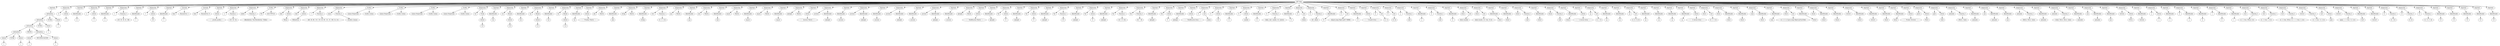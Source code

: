 digraph AST {
nodo1 [label="AST_Raiz"];
nodo2 [label="Imprimir"];
nodo1 -> nodo2;
nodo3 [label="Aritmetica"];
nodo2 -> nodo3;
nodo4 [label="Aritmetica"];
nodo3 -> nodo4;
nodo5 [label="Aritmetica"];
nodo4 -> nodo5;
nodo6 [label="Aritmetica"];
nodo5 -> nodo6;
nodo7 [label="Literal"];
nodo6 -> nodo7;
nodo8 [label="1"];
nodo7 -> nodo8;
nodo9 [label="SUMA"];
nodo6 -> nodo9;
nodo10 [label="Literal"];
nodo6 -> nodo10;
nodo11 [label="1"];
nodo10 -> nodo11;
nodo12 [label="RESTA"];
nodo5 -> nodo12;
nodo13 [label="Aritmetica"];
nodo5 -> nodo13;
nodo14 [label="Literal"];
nodo13 -> nodo14;
nodo15 [label="1"];
nodo14 -> nodo15;
nodo16 [label="MULTIPLICACION"];
nodo13 -> nodo16;
nodo17 [label="Literal"];
nodo13 -> nodo17;
nodo18 [label="1"];
nodo17 -> nodo18;
nodo19 [label="SUMA"];
nodo4 -> nodo19;
nodo20 [label="Literal"];
nodo4 -> nodo20;
nodo21 [label="1"];
nodo20 -> nodo21;
nodo22 [label="SUMA"];
nodo3 -> nodo22;
nodo23 [label="Literal"];
nodo3 -> nodo23;
nodo24 [label="1"];
nodo23 -> nodo24;
nodo25 [label="Asignacion"];
nodo1 -> nodo25;
nodo26 [label="d"];
nodo25 -> nodo26;
nodo27 [label="Literal"];
nodo25 -> nodo27;
nodo28 [label="2"];
nodo27 -> nodo28;
nodo29 [label="Imprimir"];
nodo1 -> nodo29;
nodo30 [label="Identificador"];
nodo29 -> nodo30;
nodo31 [label="d"];
nodo30 -> nodo31;
nodo32 [label="Asignacion"];
nodo1 -> nodo32;
nodo33 [label="a"];
nodo32 -> nodo33;
nodo34 [label="Literal"];
nodo32 -> nodo34;
nodo35 [label="3"];
nodo34 -> nodo35;
nodo36 [label="Imprimir"];
nodo1 -> nodo36;
nodo37 [label="Identificador"];
nodo36 -> nodo37;
nodo38 [label="a"];
nodo37 -> nodo38;
nodo39 [label="Asignacion"];
nodo1 -> nodo39;
nodo40 [label="v"];
nodo39 -> nodo40;
nodo41 [label="Funcion_C"];
nodo39 -> nodo41;
nodo42 [label="[10, 20, 30, 41, 58]"];
nodo41 -> nodo42;
nodo43 [label="Imprimir"];
nodo1 -> nodo43;
nodo44 [label="Identificador"];
nodo43 -> nodo44;
nodo45 [label="v"];
nodo44 -> nodo45;
nodo46 [label="Asignacion"];
nodo1 -> nodo46;
nodo47 [label="v"];
nodo46 -> nodo47;
nodo48 [label="Literal"];
nodo46 -> nodo48;
nodo49 [label="20"];
nodo48 -> nodo49;
nodo50 [label="Imprimir"];
nodo1 -> nodo50;
nodo51 [label="Identificador"];
nodo50 -> nodo51;
nodo52 [label="v"];
nodo51 -> nodo52;
nodo53 [label="Llamada"];
nodo1 -> nodo53;
nodo54 [label="hola"];
nodo53 -> nodo54;
nodo55 [label="Parametros: 1"];
nodo53 -> nodo55;
nodo56 [label="Llamada"];
nodo1 -> nodo56;
nodo57 [label="hola"];
nodo56 -> nodo57;
nodo58 [label="Parametros: 0"];
nodo56 -> nodo58;
nodo59 [label="Imprimir"];
nodo1 -> nodo59;
nodo60 [label="Literal"];
nodo59 -> nodo60;
nodo61 [label="------- prueba grafica-----"];
nodo60 -> nodo61;
nodo62 [label="Asignacion"];
nodo1 -> nodo62;
nodo63 [label="x"];
nodo62 -> nodo63;
nodo64 [label="Funcion_C"];
nodo62 -> nodo64;
nodo65 [label="[19, 26, 55]"];
nodo64 -> nodo65;
nodo66 [label="Asignacion"];
nodo1 -> nodo66;
nodo67 [label="labels"];
nodo66 -> nodo67;
nodo68 [label="Funcion_C"];
nodo66 -> nodo68;
nodo69 [label="[Residential, Non-Residential, Utility]"];
nodo68 -> nodo69;
nodo70 [label="Grafica"];
nodo1 -> nodo70;
nodo71 [label="Pie"];
nodo70 -> nodo71;
nodo72 [label="ACA TITULO"];
nodo70 -> nodo72;
nodo73 [label="Asignacion"];
nodo1 -> nodo73;
nodo74 [label="xlab"];
nodo73 -> nodo74;
nodo75 [label="Literal"];
nodo73 -> nodo75;
nodo76 [label="Meses"];
nodo75 -> nodo76;
nodo77 [label="Asignacion"];
nodo1 -> nodo77;
nodo78 [label="ylab"];
nodo77 -> nodo78;
nodo79 [label="Literal"];
nodo77 -> nodo79;
nodo80 [label="Milimetros"];
nodo79 -> nodo80;
nodo81 [label="Asignacion"];
nodo1 -> nodo81;
nodo82 [label="v"];
nodo81 -> nodo82;
nodo83 [label="Funcion_C"];
nodo81 -> nodo83;
nodo84 [label="[40, 20, 80, 110, 120, 40, 80, 125, 32, 160, 55, 21]"];
nodo83 -> nodo84;
nodo85 [label="Asignacion"];
nodo1 -> nodo85;
nodo86 [label="main"];
nodo85 -> nodo86;
nodo87 [label="Funcion_C"];
nodo85 -> nodo87;
nodo88 [label="[Grafica Lineas]"];
nodo87 -> nodo88;
nodo89 [label="Grafica"];
nodo1 -> nodo89;
nodo90 [label="Lineas-Dispersion"];
nodo89 -> nodo90;
nodo91 [label="Grafica Lineas"];
nodo89 -> nodo91;
nodo92 [label="Grafica"];
nodo1 -> nodo92;
nodo93 [label="Lineas-Dispersion"];
nodo92 -> nodo93;
nodo94 [label="Grafica Lineas"];
nodo92 -> nodo94;
nodo95 [label="Grafica"];
nodo1 -> nodo95;
nodo96 [label="Lineas-Dispersion"];
nodo95 -> nodo96;
nodo97 [label="Grafica Lineas"];
nodo95 -> nodo97;
nodo98 [label="Grafica"];
nodo1 -> nodo98;
nodo99 [label="Lineas-Dispersion"];
nodo98 -> nodo99;
nodo100 [label="Grafica Lineas"];
nodo98 -> nodo100;
nodo101 [label="Asignacion"];
nodo1 -> nodo101;
nodo102 [label="val"];
nodo101 -> nodo102;
nodo103 [label="Trunk"];
nodo101 -> nodo103;
nodo104 [label="Literal"];
nodo103 -> nodo104;
nodo105 [label="5.8"];
nodo104 -> nodo105;
nodo106 [label="Imprimir"];
nodo1 -> nodo106;
nodo107 [label="Identificador"];
nodo106 -> nodo107;
nodo108 [label="val"];
nodo107 -> nodo108;
nodo109 [label="Asignacion"];
nodo1 -> nodo109;
nodo110 [label="val"];
nodo109 -> nodo110;
nodo111 [label="Round"];
nodo109 -> nodo111;
nodo112 [label="Literal"];
nodo111 -> nodo112;
nodo113 [label="5.8"];
nodo112 -> nodo113;
nodo114 [label="Imprimir"];
nodo1 -> nodo114;
nodo115 [label="Identificador"];
nodo114 -> nodo115;
nodo116 [label="val"];
nodo115 -> nodo116;
nodo117 [label="Asignacion"];
nodo1 -> nodo117;
nodo118 [label="val"];
nodo117 -> nodo118;
nodo119 [label="Round"];
nodo117 -> nodo119;
nodo120 [label="Literal"];
nodo119 -> nodo120;
nodo121 [label="5.5"];
nodo120 -> nodo121;
nodo122 [label="Imprimir"];
nodo1 -> nodo122;
nodo123 [label="Identificador"];
nodo122 -> nodo123;
nodo124 [label="val"];
nodo123 -> nodo124;
nodo125 [label="Asignacion"];
nodo1 -> nodo125;
nodo126 [label="val"];
nodo125 -> nodo126;
nodo127 [label="Round"];
nodo125 -> nodo127;
nodo128 [label="Literal"];
nodo127 -> nodo128;
nodo129 [label="5.4"];
nodo128 -> nodo129;
nodo130 [label="Imprimir"];
nodo1 -> nodo130;
nodo131 [label="Identificador"];
nodo130 -> nodo131;
nodo132 [label="val"];
nodo131 -> nodo132;
nodo133 [label="Imprimir"];
nodo1 -> nodo133;
nodo134 [label="Literal"];
nodo133 -> nodo134;
nodo135 [label="------- Pruebas Matrix -----"];
nodo134 -> nodo135;
nodo136 [label="Asignacion"];
nodo1 -> nodo136;
nodo137 [label="ada"];
nodo136 -> nodo137;
nodo138 [label="Matrix"];
nodo136 -> nodo138;
nodo139 [label="Imprimir"];
nodo1 -> nodo139;
nodo140 [label="Identificador"];
nodo139 -> nodo140;
nodo141 [label="ada"];
nodo140 -> nodo141;
nodo142 [label="Asignacion"];
nodo1 -> nodo142;
nodo143 [label="string"];
nodo142 -> nodo143;
nodo144 [label="Matrix"];
nodo142 -> nodo144;
nodo145 [label="Imprimir"];
nodo1 -> nodo145;
nodo146 [label="Identificador"];
nodo145 -> nodo146;
nodo147 [label="string"];
nodo146 -> nodo147;
nodo148 [label="Asignacion"];
nodo1 -> nodo148;
nodo149 [label="vec1"];
nodo148 -> nodo149;
nodo150 [label="Funcion_C"];
nodo148 -> nodo150;
nodo151 [label="[1, 2, 3, 4]"];
nodo150 -> nodo151;
nodo152 [label="Asignacion"];
nodo1 -> nodo152;
nodo153 [label="aaa"];
nodo152 -> nodo153;
nodo154 [label="Matrix"];
nodo152 -> nodo154;
nodo155 [label="Imprimir"];
nodo1 -> nodo155;
nodo156 [label="Identificador"];
nodo155 -> nodo156;
nodo157 [label="aaa"];
nodo156 -> nodo157;
nodo158 [label="Asignacion"];
nodo1 -> nodo158;
nodo159 [label="uno"];
nodo158 -> nodo159;
nodo160 [label="Matrix"];
nodo158 -> nodo160;
nodo161 [label="Imprimir"];
nodo1 -> nodo161;
nodo162 [label="Identificador"];
nodo161 -> nodo162;
nodo163 [label="uno"];
nodo162 -> nodo163;
nodo164 [label="Asignacion"];
nodo1 -> nodo164;
nodo165 [label="mayor"];
nodo164 -> nodo165;
nodo166 [label="Matrix"];
nodo164 -> nodo166;
nodo167 [label="Imprimir"];
nodo1 -> nodo167;
nodo168 [label="Identificador"];
nodo167 -> nodo168;
nodo169 [label="mayor"];
nodo168 -> nodo169;
nodo170 [label="Asignacion"];
nodo1 -> nodo170;
nodo171 [label="mayor"];
nodo170 -> nodo171;
nodo172 [label="Matrix"];
nodo170 -> nodo172;
nodo173 [label="Imprimir"];
nodo1 -> nodo173;
nodo174 [label="Identificador"];
nodo173 -> nodo174;
nodo175 [label="mayor"];
nodo174 -> nodo175;
nodo176 [label="Asignacion"];
nodo1 -> nodo176;
nodo177 [label="ejemplo"];
nodo176 -> nodo177;
nodo178 [label="Matrix"];
nodo176 -> nodo178;
nodo179 [label="Imprimir"];
nodo1 -> nodo179;
nodo180 [label="Literal"];
nodo179 -> nodo180;
nodo181 [label="------- Accesos Matrix -----"];
nodo180 -> nodo181;
nodo182 [label="Asignacion"];
nodo1 -> nodo182;
nodo183 [label="accesos"];
nodo182 -> nodo183;
nodo184 [label="Identificador"];
nodo182 -> nodo184;
nodo185 [label="ejemplo"];
nodo184 -> nodo185;
nodo186 [label="Imprimir"];
nodo1 -> nodo186;
nodo187 [label="Identificador"];
nodo186 -> nodo187;
nodo188 [label="accesos"];
nodo187 -> nodo188;
nodo189 [label="Asignacion"];
nodo1 -> nodo189;
nodo190 [label="accesos"];
nodo189 -> nodo190;
nodo191 [label="Identificador"];
nodo189 -> nodo191;
nodo192 [label="ejemplo"];
nodo191 -> nodo192;
nodo193 [label="Imprimir"];
nodo1 -> nodo193;
nodo194 [label="Identificador"];
nodo193 -> nodo194;
nodo195 [label="accesos"];
nodo194 -> nodo195;
nodo196 [label="Asignacion"];
nodo1 -> nodo196;
nodo197 [label="accesos"];
nodo196 -> nodo197;
nodo198 [label="Identificador"];
nodo196 -> nodo198;
nodo199 [label="ejemplo"];
nodo198 -> nodo199;
nodo200 [label="Imprimir"];
nodo1 -> nodo200;
nodo201 [label="Identificador"];
nodo200 -> nodo201;
nodo202 [label="accesos"];
nodo201 -> nodo202;
nodo203 [label="Asignacion"];
nodo1 -> nodo203;
nodo204 [label="accesos"];
nodo203 -> nodo204;
nodo205 [label="Identificador"];
nodo203 -> nodo205;
nodo206 [label="ejemplo"];
nodo205 -> nodo206;
nodo207 [label="Imprimir"];
nodo1 -> nodo207;
nodo208 [label="Identificador"];
nodo207 -> nodo208;
nodo209 [label="accesos"];
nodo208 -> nodo209;
nodo210 [label="Asignacion"];
nodo1 -> nodo210;
nodo211 [label="ejemplo"];
nodo210 -> nodo211;
nodo212 [label="Matrix"];
nodo210 -> nodo212;
nodo213 [label="Imprimir"];
nodo1 -> nodo213;
nodo214 [label="Literal"];
nodo213 -> nodo214;
nodo215 [label="------- Modificacion Matrix -----"];
nodo214 -> nodo215;
nodo216 [label="Imprimir"];
nodo1 -> nodo216;
nodo217 [label="Identificador"];
nodo216 -> nodo217;
nodo218 [label="ejemplo"];
nodo217 -> nodo218;
nodo219 [label="Asignacion"];
nodo1 -> nodo219;
nodo220 [label="Var"];
nodo219 -> nodo220;
nodo221 [label="Literal"];
nodo219 -> nodo221;
nodo222 [label="8"];
nodo221 -> nodo222;
nodo223 [label="Imprimir"];
nodo1 -> nodo223;
nodo224 [label="Identificador"];
nodo223 -> nodo224;
nodo225 [label="ejemplo"];
nodo224 -> nodo225;
nodo226 [label="Asignacion"];
nodo1 -> nodo226;
nodo227 [label="Var"];
nodo226 -> nodo227;
nodo228 [label="Literal"];
nodo226 -> nodo228;
nodo229 [label="9"];
nodo228 -> nodo229;
nodo230 [label="Imprimir"];
nodo1 -> nodo230;
nodo231 [label="Identificador"];
nodo230 -> nodo231;
nodo232 [label="ejemplo"];
nodo231 -> nodo232;
nodo233 [label="Asignacion"];
nodo1 -> nodo233;
nodo234 [label="Var"];
nodo233 -> nodo234;
nodo235 [label="Funcion_C"];
nodo233 -> nodo235;
nodo236 [label="[7]"];
nodo235 -> nodo236;
nodo237 [label="Imprimir"];
nodo1 -> nodo237;
nodo238 [label="Identificador"];
nodo237 -> nodo238;
nodo239 [label="ejemplo"];
nodo238 -> nodo239;
nodo240 [label="Asignacion"];
nodo1 -> nodo240;
nodo241 [label="Var"];
nodo240 -> nodo241;
nodo242 [label="Literal"];
nodo240 -> nodo242;
nodo243 [label="6"];
nodo242 -> nodo243;
nodo244 [label="Imprimir"];
nodo1 -> nodo244;
nodo245 [label="Identificador"];
nodo244 -> nodo245;
nodo246 [label="ejemplo"];
nodo245 -> nodo246;
nodo247 [label="Asignacion"];
nodo1 -> nodo247;
nodo248 [label="Var"];
nodo247 -> nodo248;
nodo249 [label="Funcion_C"];
nodo247 -> nodo249;
nodo250 [label="[6, 3, 9, 45]"];
nodo249 -> nodo250;
nodo251 [label="Asignacion"];
nodo1 -> nodo251;
nodo252 [label="Var"];
nodo251 -> nodo252;
nodo253 [label="Funcion_C"];
nodo251 -> nodo253;
nodo254 [label="[6, 7, 8]"];
nodo253 -> nodo254;
nodo255 [label="Imprimir"];
nodo1 -> nodo255;
nodo256 [label="Identificador"];
nodo255 -> nodo256;
nodo257 [label="ejemplo"];
nodo256 -> nodo257;
nodo258 [label="Asignacion"];
nodo1 -> nodo258;
nodo259 [label="Var"];
nodo258 -> nodo259;
nodo260 [label="Literal"];
nodo258 -> nodo260;
nodo261 [label="0"];
nodo260 -> nodo261;
nodo262 [label="Imprimir"];
nodo1 -> nodo262;
nodo263 [label="Identificador"];
nodo262 -> nodo263;
nodo264 [label="ejemplo"];
nodo263 -> nodo264;
nodo265 [label="Imprimir"];
nodo1 -> nodo265;
nodo266 [label="Literal"];
nodo265 -> nodo266;
nodo267 [label="------- Modificacion listas -----"];
nodo266 -> nodo267;
nodo268 [label="Asignacion"];
nodo1 -> nodo268;
nodo269 [label="l1"];
nodo268 -> nodo269;
nodo270 [label="List"];
nodo268 -> nodo270;
nodo271 [label="[hola]"];
nodo270 -> nodo271;
nodo272 [label="Asignacion"];
nodo1 -> nodo272;
nodo273 [label="l1"];
nodo272 -> nodo273;
nodo274 [label="Literal"];
nodo272 -> nodo274;
nodo275 [label="45"];
nodo274 -> nodo275;
nodo276 [label="Imprimir"];
nodo1 -> nodo276;
nodo277 [label="Identificador"];
nodo276 -> nodo277;
nodo278 [label="l1"];
nodo277 -> nodo278;
nodo279 [label="Asignacion"];
nodo1 -> nodo279;
nodo280 [label="l1"];
nodo279 -> nodo280;
nodo281 [label="Literal"];
nodo279 -> nodo281;
nodo282 [label="cambio"];
nodo281 -> nodo282;
nodo283 [label="Imprimir"];
nodo1 -> nodo283;
nodo284 [label="Identificador"];
nodo283 -> nodo284;
nodo285 [label="l1"];
nodo284 -> nodo285;
nodo286 [label="Asignacion"];
nodo1 -> nodo286;
nodo287 [label="l1"];
nodo286 -> nodo287;
nodo288 [label="Funcion_C"];
nodo286 -> nodo288;
nodo289 [label="[hola, null, cambio, 45, nuevo]"];
nodo288 -> nodo289;
nodo290 [label="Imprimir"];
nodo1 -> nodo290;
nodo291 [label="Identificador"];
nodo290 -> nodo291;
nodo292 [label="l1"];
nodo291 -> nodo292;
nodo293 [label="Asignacion"];
nodo1 -> nodo293;
nodo294 [label="l2"];
nodo293 -> nodo294;
nodo295 [label="List"];
nodo293 -> nodo295;
nodo296 [label="[hola]"];
nodo295 -> nodo296;
nodo297 [label="Asignacion"];
nodo1 -> nodo297;
nodo298 [label="l2"];
nodo297 -> nodo298;
nodo299 [label="Funcion_C"];
nodo297 -> nodo299;
nodo300 [label="[45, adios]"];
nodo299 -> nodo300;
nodo301 [label="Imprimir"];
nodo1 -> nodo301;
nodo302 [label="Identificador"];
nodo301 -> nodo302;
nodo303 [label="l2"];
nodo302 -> nodo303;
nodo304 [label="Asignacion"];
nodo1 -> nodo304;
nodo305 [label="l2"];
nodo304 -> nodo305;
nodo306 [label="List"];
nodo304 -> nodo306;
nodo307 [label="[[Ljava.lang.Object;@617cf808]"];
nodo306 -> nodo307;
nodo308 [label="Imprimir"];
nodo1 -> nodo308;
nodo309 [label="Identificador"];
nodo308 -> nodo309;
nodo310 [label="l2"];
nodo309 -> nodo310;
nodo311 [label="Imprimir"];
nodo1 -> nodo311;
nodo312 [label="Literal"];
nodo311 -> nodo312;
nodo313 [label="------- Creando listas -----"];
nodo312 -> nodo313;
nodo314 [label="Asignacion"];
nodo1 -> nodo314;
nodo315 [label="l1"];
nodo314 -> nodo315;
nodo316 [label="List"];
nodo314 -> nodo316;
nodo317 [label="[1, 1]"];
nodo316 -> nodo317;
nodo318 [label="Asignacion"];
nodo1 -> nodo318;
nodo319 [label="l2"];
nodo318 -> nodo319;
nodo320 [label="List"];
nodo318 -> nodo320;
nodo321 [label="[3, 4]"];
nodo320 -> nodo321;
nodo322 [label="Asignacion"];
nodo1 -> nodo322;
nodo323 [label="a"];
nodo322 -> nodo323;
nodo324 [label="Funcion_C"];
nodo322 -> nodo324;
nodo325 [label="null"];
nodo324 -> nodo325;
nodo326 [label="Imprimir"];
nodo1 -> nodo326;
nodo327 [label="Identificador"];
nodo326 -> nodo327;
nodo328 [label="a"];
nodo327 -> nodo328;
nodo329 [label="Asignacion"];
nodo1 -> nodo329;
nodo330 [label="b"];
nodo329 -> nodo330;
nodo331 [label="Funcion_C"];
nodo329 -> nodo331;
nodo332 [label="null"];
nodo331 -> nodo332;
nodo333 [label="Imprimir"];
nodo1 -> nodo333;
nodo334 [label="Identificador"];
nodo333 -> nodo334;
nodo335 [label="b"];
nodo334 -> nodo335;
nodo336 [label="Asignacion"];
nodo1 -> nodo336;
nodo337 [label="lista1"];
nodo336 -> nodo337;
nodo338 [label="List"];
nodo336 -> nodo338;
nodo339 [label="[hola mundo]"];
nodo338 -> nodo339;
nodo340 [label="Asignacion"];
nodo1 -> nodo340;
nodo341 [label="lista2"];
nodo340 -> nodo341;
nodo342 [label="List"];
nodo340 -> nodo342;
nodo343 [label="[hola mundo, 43, true, 32.3]"];
nodo342 -> nodo343;
nodo344 [label="Imprimir"];
nodo1 -> nodo344;
nodo345 [label="Identificador"];
nodo344 -> nodo345;
nodo346 [label="lista1"];
nodo345 -> nodo346;
nodo347 [label="Imprimir"];
nodo1 -> nodo347;
nodo348 [label="Identificador"];
nodo347 -> nodo348;
nodo349 [label="lista2"];
nodo348 -> nodo349;
nodo350 [label="Asignacion"];
nodo1 -> nodo350;
nodo351 [label="lista3"];
nodo350 -> nodo351;
nodo352 [label="Funcion_C"];
nodo350 -> nodo352;
nodo353 [label="null"];
nodo352 -> nodo353;
nodo354 [label="Imprimir"];
nodo1 -> nodo354;
nodo355 [label="Identificador"];
nodo354 -> nodo355;
nodo356 [label="lista3"];
nodo355 -> nodo356;
nodo357 [label="Asignacion"];
nodo1 -> nodo357;
nodo358 [label="lista4"];
nodo357 -> nodo358;
nodo359 [label="Funcion_C"];
nodo357 -> nodo359;
nodo360 [label="null"];
nodo359 -> nodo360;
nodo361 [label="Imprimir"];
nodo1 -> nodo361;
nodo362 [label="Identificador"];
nodo361 -> nodo362;
nodo363 [label="lista4"];
nodo362 -> nodo363;
nodo364 [label="Imprimir"];
nodo1 -> nodo364;
nodo365 [label="Literal"];
nodo364 -> nodo365;
nodo366 [label="------- 1) Acceso listas -----"];
nodo365 -> nodo366;
nodo367 [label="Asignacion"];
nodo1 -> nodo367;
nodo368 [label="aa"];
nodo367 -> nodo368;
nodo369 [label="List"];
nodo367 -> nodo369;
nodo370 [label="[1, 2, 3]"];
nodo369 -> nodo370;
nodo371 [label="Imprimir"];
nodo1 -> nodo371;
nodo372 [label="Identificador"];
nodo371 -> nodo372;
nodo373 [label="aa"];
nodo372 -> nodo373;
nodo374 [label="Imprimir"];
nodo1 -> nodo374;
nodo375 [label="Identificador"];
nodo374 -> nodo375;
nodo376 [label="aa"];
nodo375 -> nodo376;
nodo377 [label="Asignacion"];
nodo1 -> nodo377;
nodo378 [label="aa"];
nodo377 -> nodo378;
nodo379 [label="List"];
nodo377 -> nodo379;
nodo380 [label="[1, [2, 3], 4]"];
nodo379 -> nodo380;
nodo381 [label="Imprimir"];
nodo1 -> nodo381;
nodo382 [label="Identificador"];
nodo381 -> nodo382;
nodo383 [label="aa"];
nodo382 -> nodo383;
nodo384 [label="Imprimir"];
nodo1 -> nodo384;
nodo385 [label="Identificador"];
nodo384 -> nodo385;
nodo386 [label="aa"];
nodo385 -> nodo386;
nodo387 [label="Imprimir"];
nodo1 -> nodo387;
nodo388 [label="Identificador"];
nodo387 -> nodo388;
nodo389 [label="aa"];
nodo388 -> nodo389;
nodo390 [label="Imprimir"];
nodo1 -> nodo390;
nodo391 [label="Identificador"];
nodo390 -> nodo391;
nodo392 [label="aa"];
nodo391 -> nodo392;
nodo393 [label="Imprimir"];
nodo1 -> nodo393;
nodo394 [label="Literal"];
nodo393 -> nodo394;
nodo395 [label="------- 2) Acceso listas -----"];
nodo394 -> nodo395;
nodo396 [label="Asignacion"];
nodo1 -> nodo396;
nodo397 [label="lista1"];
nodo396 -> nodo397;
nodo398 [label="List"];
nodo396 -> nodo398;
nodo399 [label="[1, 2, 3, 4]"];
nodo398 -> nodo399;
nodo400 [label="Asignacion"];
nodo1 -> nodo400;
nodo401 [label="lista2"];
nodo400 -> nodo401;
nodo402 [label="Identificador"];
nodo400 -> nodo402;
nodo403 [label="lista1"];
nodo402 -> nodo403;
nodo404 [label="Imprimir"];
nodo1 -> nodo404;
nodo405 [label="Identificador"];
nodo404 -> nodo405;
nodo406 [label="lista2"];
nodo405 -> nodo406;
nodo407 [label="Asignacion"];
nodo1 -> nodo407;
nodo408 [label="num"];
nodo407 -> nodo408;
nodo409 [label="Identificador"];
nodo407 -> nodo409;
nodo410 [label="lista1"];
nodo409 -> nodo410;
nodo411 [label="Imprimir"];
nodo1 -> nodo411;
nodo412 [label="Identificador"];
nodo411 -> nodo412;
nodo413 [label="num"];
nodo412 -> nodo413;
nodo414 [label="Asignacion"];
nodo1 -> nodo414;
nodo415 [label="lista3"];
nodo414 -> nodo415;
nodo416 [label="List"];
nodo414 -> nodo416;
nodo417 [label="[1, 2, 3, 4, [Ljava.lang.Object;@35a102d]"];
nodo416 -> nodo417;
nodo418 [label="Imprimir"];
nodo1 -> nodo418;
nodo419 [label="Identificador"];
nodo418 -> nodo419;
nodo420 [label="lista3"];
nodo419 -> nodo420;
nodo421 [label="Asignacion"];
nodo1 -> nodo421;
nodo422 [label="lista4"];
nodo421 -> nodo422;
nodo423 [label="Identificador"];
nodo421 -> nodo423;
nodo424 [label="lista3"];
nodo423 -> nodo424;
nodo425 [label="Imprimir"];
nodo1 -> nodo425;
nodo426 [label="Identificador"];
nodo425 -> nodo426;
nodo427 [label="lista4"];
nodo426 -> nodo427;
nodo428 [label="Asignacion"];
nodo1 -> nodo428;
nodo429 [label="vector1"];
nodo428 -> nodo429;
nodo430 [label="Identificador"];
nodo428 -> nodo430;
nodo431 [label="lista3"];
nodo430 -> nodo431;
nodo432 [label="Imprimir"];
nodo1 -> nodo432;
nodo433 [label="Identificador"];
nodo432 -> nodo433;
nodo434 [label="vector1"];
nodo433 -> nodo434;
nodo435 [label="Imprimir"];
nodo1 -> nodo435;
nodo436 [label="Identificador"];
nodo435 -> nodo436;
nodo437 [label="lista3"];
nodo436 -> nodo437;
nodo438 [label="Imprimir"];
nodo1 -> nodo438;
nodo439 [label="Identificador"];
nodo438 -> nodo439;
nodo440 [label="lista3"];
nodo439 -> nodo440;
nodo441 [label="Imprimir"];
nodo1 -> nodo441;
nodo442 [label="Literal"];
nodo441 -> nodo442;
nodo443 [label="------ Prueba Vectores ------"];
nodo442 -> nodo443;
nodo444 [label="Asignacion"];
nodo1 -> nodo444;
nodo445 [label="perro"];
nodo444 -> nodo445;
nodo446 [label="Literal"];
nodo444 -> nodo446;
nodo447 [label="Perro"];
nodo446 -> nodo447;
nodo448 [label="Asignacion"];
nodo1 -> nodo448;
nodo449 [label="gato"];
nodo448 -> nodo449;
nodo450 [label="Literal"];
nodo448 -> nodo450;
nodo451 [label="Gato"];
nodo450 -> nodo451;
nodo452 [label="Asignacion"];
nodo1 -> nodo452;
nodo453 [label="animales"];
nodo452 -> nodo453;
nodo454 [label="Funcion_C"];
nodo452 -> nodo454;
nodo455 [label="[Perro, Gato]"];
nodo454 -> nodo455;
nodo456 [label="Imprimir"];
nodo1 -> nodo456;
nodo457 [label="Identificador"];
nodo456 -> nodo457;
nodo458 [label="animales"];
nodo457 -> nodo458;
nodo459 [label="Asignacion"];
nodo1 -> nodo459;
nodo460 [label="aux"];
nodo459 -> nodo460;
nodo461 [label="Identificador"];
nodo459 -> nodo461;
nodo462 [label="animales"];
nodo461 -> nodo462;
nodo463 [label="Imprimir"];
nodo1 -> nodo463;
nodo464 [label="Identificador"];
nodo463 -> nodo464;
nodo465 [label="aux"];
nodo464 -> nodo465;
nodo466 [label="Asignacion"];
nodo1 -> nodo466;
nodo467 [label="animales"];
nodo466 -> nodo467;
nodo468 [label="Funcion_C"];
nodo466 -> nodo468;
nodo469 [label="[Perro, Perro, Gato]"];
nodo468 -> nodo469;
nodo470 [label="Imprimir"];
nodo1 -> nodo470;
nodo471 [label="Identificador"];
nodo470 -> nodo471;
nodo472 [label="animales"];
nodo471 -> nodo472;
nodo473 [label="Asignacion"];
nodo1 -> nodo473;
nodo474 [label="animales"];
nodo473 -> nodo474;
nodo475 [label="Funcion_C"];
nodo473 -> nodo475;
nodo476 [label="[Gato, Perro, Perro, Gato]"];
nodo475 -> nodo476;
nodo477 [label="Imprimir"];
nodo1 -> nodo477;
nodo478 [label="Identificador"];
nodo477 -> nodo478;
nodo479 [label="animales"];
nodo478 -> nodo479;
nodo480 [label="Asignacion"];
nodo1 -> nodo480;
nodo481 [label="aux"];
nodo480 -> nodo481;
nodo482 [label="Identificador"];
nodo480 -> nodo482;
nodo483 [label="animales"];
nodo482 -> nodo483;
nodo484 [label="Imprimir"];
nodo1 -> nodo484;
nodo485 [label="Identificador"];
nodo484 -> nodo485;
nodo486 [label="aux"];
nodo485 -> nodo486;
nodo487 [label="Asignacion"];
nodo1 -> nodo487;
nodo488 [label="vectorn"];
nodo487 -> nodo488;
nodo489 [label="Literal"];
nodo487 -> nodo489;
nodo490 [label="NULL"];
nodo489 -> nodo490;
nodo491 [label="Imprimir"];
nodo1 -> nodo491;
nodo492 [label="Identificador"];
nodo491 -> nodo492;
nodo493 [label="vectorn"];
nodo492 -> nodo493;
nodo494 [label="Asignacion"];
nodo1 -> nodo494;
nodo495 [label="a"];
nodo494 -> nodo495;
nodo496 [label="Literal"];
nodo494 -> nodo496;
nodo497 [label="a"];
nodo496 -> nodo497;
nodo498 [label="Imprimir"];
nodo1 -> nodo498;
nodo499 [label="Identificador"];
nodo498 -> nodo499;
nodo500 [label="a"];
nodo499 -> nodo500;
nodo501 [label="Asignacion"];
nodo1 -> nodo501;
nodo502 [label="b"];
nodo501 -> nodo502;
nodo503 [label="Identificador"];
nodo501 -> nodo503;
nodo504 [label="a"];
nodo503 -> nodo504;
nodo505 [label="Imprimir"];
nodo1 -> nodo505;
nodo506 [label="Identificador"];
nodo505 -> nodo506;
nodo507 [label="b"];
nodo506 -> nodo507;
nodo508 [label="Asignacion"];
nodo1 -> nodo508;
nodo509 [label="c"];
nodo508 -> nodo509;
nodo510 [label="Identificador"];
nodo508 -> nodo510;
nodo511 [label="b"];
nodo510 -> nodo511;
nodo512 [label="Imprimir"];
nodo1 -> nodo512;
nodo513 [label="Identificador"];
nodo512 -> nodo513;
nodo514 [label="c"];
nodo513 -> nodo514;
nodo515 [label="Asignacion"];
nodo1 -> nodo515;
nodo516 [label="vec1"];
nodo515 -> nodo516;
nodo517 [label="Funcion_C"];
nodo515 -> nodo517;
nodo518 [label="[1, 2, true, HOLA, 4.5]"];
nodo517 -> nodo518;
nodo519 [label="Asignacion"];
nodo1 -> nodo519;
nodo520 [label="vec2"];
nodo519 -> nodo520;
nodo521 [label="Funcion_C"];
nodo519 -> nodo521;
nodo522 [label="[1, 2, true, 5, 4.5]"];
nodo521 -> nodo522;
nodo523 [label="Asignacion"];
nodo1 -> nodo523;
nodo524 [label="vec3"];
nodo523 -> nodo524;
nodo525 [label="Funcion_C"];
nodo523 -> nodo525;
nodo526 [label="[1, 2, true, HOLA, 4.5, 1, 2, true, 5, 4.5]"];
nodo525 -> nodo526;
nodo527 [label="Asignacion"];
nodo1 -> nodo527;
nodo528 [label="vector1"];
nodo527 -> nodo528;
nodo529 [label="Funcion_C"];
nodo527 -> nodo529;
nodo530 [label="[1, 2, true, 5.5, 4.5]"];
nodo529 -> nodo530;
nodo531 [label="Asignacion"];
nodo1 -> nodo531;
nodo532 [label="var1"];
nodo531 -> nodo532;
nodo533 [label="Literal"];
nodo531 -> nodo533;
nodo534 [label="pala"];
nodo533 -> nodo534;
nodo535 [label="Asignacion"];
nodo1 -> nodo535;
nodo536 [label="vector2"];
nodo535 -> nodo536;
nodo537 [label="Funcion_C"];
nodo535 -> nodo537;
nodo538 [label="[pala, 1, 2, true, 5.5, 4.5]"];
nodo537 -> nodo538;
nodo539 [label="Imprimir"];
nodo1 -> nodo539;
nodo540 [label="Identificador"];
nodo539 -> nodo540;
nodo541 [label="vec3"];
nodo540 -> nodo541;
nodo542 [label="Imprimir"];
nodo1 -> nodo542;
nodo543 [label="Identificador"];
nodo542 -> nodo543;
nodo544 [label="vector2"];
nodo543 -> nodo544;
nodo545 [label="Asignacion"];
nodo1 -> nodo545;
nodo546 [label="v1"];
nodo545 -> nodo546;
nodo547 [label="Funcion_C"];
nodo545 -> nodo547;
nodo548 [label="[1, 2.5]"];
nodo547 -> nodo548;
nodo549 [label="Asignacion"];
nodo1 -> nodo549;
nodo550 [label="v2"];
nodo549 -> nodo550;
nodo551 [label="Funcion_C"];
nodo549 -> nodo551;
nodo552 [label="[3, 4]"];
nodo551 -> nodo552;
nodo553 [label="Asignacion"];
nodo1 -> nodo553;
nodo554 [label="v3"];
nodo553 -> nodo554;
nodo555 [label="Funcion_C"];
nodo553 -> nodo555;
nodo556 [label="[1, 2.5, 3, 4]"];
nodo555 -> nodo556;
nodo557 [label="Imprimir"];
nodo1 -> nodo557;
nodo558 [label="Identificador"];
nodo557 -> nodo558;
nodo559 [label="v3"];
nodo558 -> nodo559;
nodo560 [label="Imprimir"];
nodo1 -> nodo560;
nodo561 [label="Identificador"];
nodo560 -> nodo561;
nodo562 [label="v3"];
nodo561 -> nodo562;
nodo563 [label="Imprimir"];
nodo1 -> nodo563;
nodo564 [label="Identificador"];
nodo563 -> nodo564;
nodo565 [label="v3"];
nodo564 -> nodo565;
nodo566 [label="Imprimir"];
nodo1 -> nodo566;
nodo567 [label="Identificador"];
nodo566 -> nodo567;
nodo568 [label="v3"];
nodo567 -> nodo568;
nodo569 [label="Imprimir"];
nodo1 -> nodo569;
nodo570 [label="Identificador"];
nodo569 -> nodo570;
nodo571 [label="v3"];
nodo570 -> nodo571;
}
